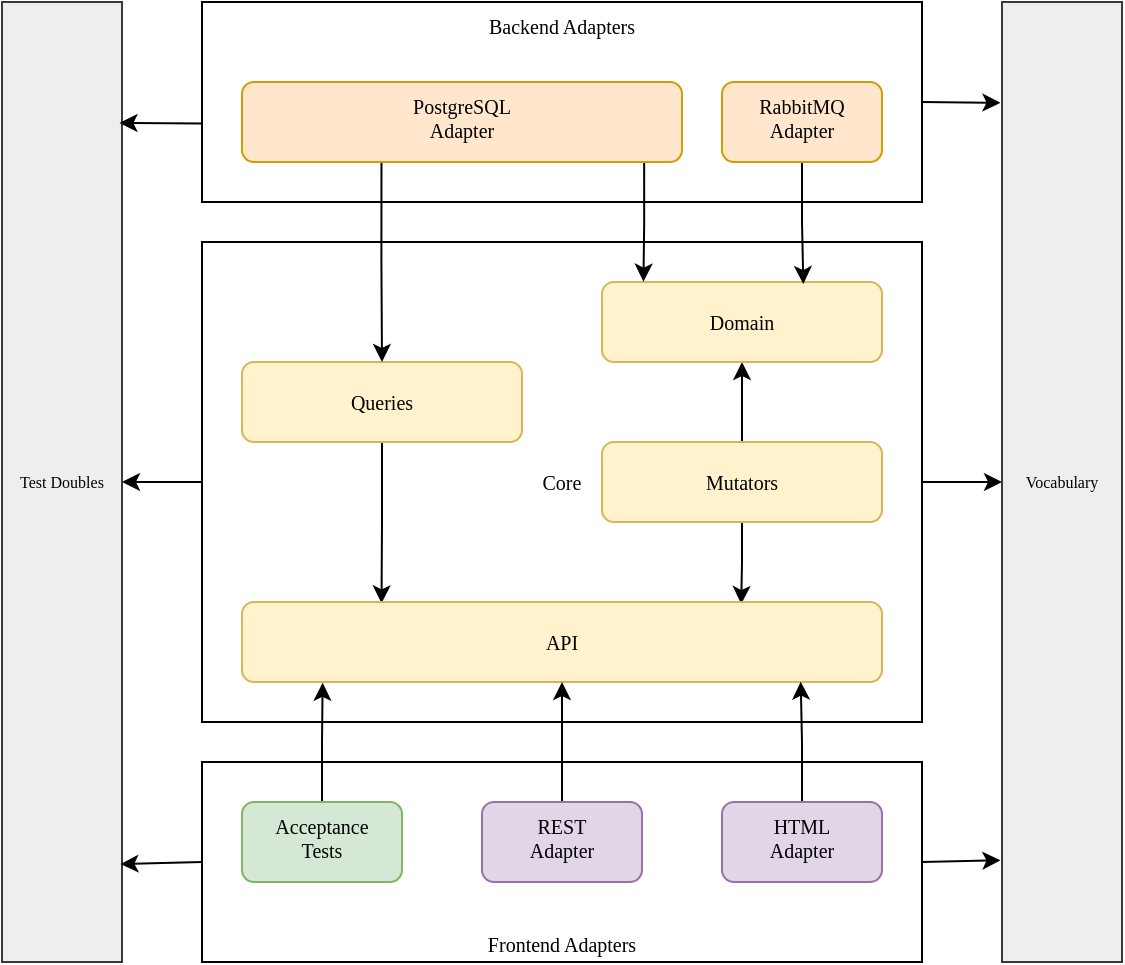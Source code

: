 <mxfile version="14.7.4" type="embed"><diagram id="23iRSUPoRavnBvh4doch" name="Page-1"><mxGraphModel dx="-244" dy="1454" grid="1" gridSize="10" guides="1" tooltips="1" connect="1" arrows="1" fold="1" page="1" pageScale="1" pageWidth="827" pageHeight="1169" math="0" shadow="0"><root><mxCell id="0"/><mxCell id="1" parent="0"/><mxCell id="29" value="Frontend Adapters" style="rounded=0;whiteSpace=wrap;html=1;shadow=0;glass=0;sketch=0;fontFamily=Verdana;fontSize=10;align=center;verticalAlign=bottom;" vertex="1" parent="1"><mxGeometry x="1020" y="360" width="360" height="100" as="geometry"/></mxCell><mxCell id="52" value="" style="edgeStyle=orthogonalEdgeStyle;rounded=0;orthogonalLoop=1;jettySize=auto;html=1;fontFamily=Verdana;fontSize=8;" edge="1" parent="1" source="16" target="48"><mxGeometry relative="1" as="geometry"/></mxCell><mxCell id="53" value="" style="edgeStyle=orthogonalEdgeStyle;rounded=0;orthogonalLoop=1;jettySize=auto;html=1;fontFamily=Verdana;fontSize=8;" edge="1" parent="1" source="16" target="45"><mxGeometry relative="1" as="geometry"/></mxCell><mxCell id="16" value="Core" style="rounded=0;whiteSpace=wrap;html=1;align=center;shadow=0;sketch=0;glass=0;verticalAlign=middle;fontFamily=Verdana;fontSize=10;" vertex="1" parent="1"><mxGeometry x="1020" y="100" width="360" height="240" as="geometry"/></mxCell><mxCell id="19" value="" style="edgeStyle=orthogonalEdgeStyle;rounded=0;orthogonalLoop=1;jettySize=auto;html=1;" edge="1" parent="1" source="8" target="10"><mxGeometry relative="1" as="geometry"/></mxCell><mxCell id="20" value="" style="edgeStyle=orthogonalEdgeStyle;rounded=0;orthogonalLoop=1;jettySize=auto;html=1;entryX=0.78;entryY=0.025;entryDx=0;entryDy=0;entryPerimeter=0;" edge="1" parent="1" source="8" target="11"><mxGeometry relative="1" as="geometry"/></mxCell><mxCell id="8" value="Mutators" style="rounded=1;whiteSpace=wrap;html=1;fontFamily=Verdana;fontSize=10;fillColor=#fff2cc;strokeColor=#d6b656;" vertex="1" parent="1"><mxGeometry x="1220" y="200" width="140" height="40" as="geometry"/></mxCell><mxCell id="17" value="" style="edgeStyle=orthogonalEdgeStyle;rounded=0;orthogonalLoop=1;jettySize=auto;html=1;entryX=0.218;entryY=0.017;entryDx=0;entryDy=0;entryPerimeter=0;" edge="1" parent="1" source="9" target="11"><mxGeometry relative="1" as="geometry"/></mxCell><mxCell id="9" value="Queries" style="rounded=1;whiteSpace=wrap;html=1;fontFamily=Verdana;fontSize=10;fillColor=#fff2cc;strokeColor=#d6b656;" vertex="1" parent="1"><mxGeometry x="1040" y="160" width="140" height="40" as="geometry"/></mxCell><mxCell id="10" value="Domain" style="rounded=1;whiteSpace=wrap;html=1;fontFamily=Verdana;fontSize=10;fillColor=#fff2cc;strokeColor=#d6b656;" vertex="1" parent="1"><mxGeometry x="1220" y="120" width="140" height="40" as="geometry"/></mxCell><mxCell id="11" value="API" style="rounded=1;whiteSpace=wrap;html=1;fontFamily=Verdana;fontSize=10;fillColor=#fff2cc;strokeColor=#d6b656;" vertex="1" parent="1"><mxGeometry x="1040" y="280" width="320" height="40" as="geometry"/></mxCell><mxCell id="24" value="" style="edgeStyle=orthogonalEdgeStyle;rounded=0;orthogonalLoop=1;jettySize=auto;html=1;fontFamily=Verdana;fontSize=10;entryX=0.126;entryY=1.01;entryDx=0;entryDy=0;entryPerimeter=0;" edge="1" parent="1" source="22" target="11"><mxGeometry relative="1" as="geometry"/></mxCell><mxCell id="22" value="Acceptance&lt;br&gt;Tests" style="rounded=1;whiteSpace=wrap;html=1;shadow=0;glass=0;sketch=0;fontFamily=Verdana;fontSize=10;align=center;verticalAlign=top;fillColor=#d5e8d4;strokeColor=#82b366;" vertex="1" parent="1"><mxGeometry x="1040" y="380" width="80" height="40" as="geometry"/></mxCell><mxCell id="27" value="" style="edgeStyle=orthogonalEdgeStyle;rounded=0;orthogonalLoop=1;jettySize=auto;html=1;fontFamily=Verdana;fontSize=10;" edge="1" parent="1" source="25" target="11"><mxGeometry relative="1" as="geometry"/></mxCell><mxCell id="25" value="REST&lt;br&gt;Adapter" style="rounded=1;whiteSpace=wrap;html=1;shadow=0;glass=0;sketch=0;fontFamily=Verdana;fontSize=10;align=center;verticalAlign=top;fillColor=#e1d5e7;strokeColor=#9673a6;" vertex="1" parent="1"><mxGeometry x="1160" y="380" width="80" height="40" as="geometry"/></mxCell><mxCell id="28" value="" style="edgeStyle=orthogonalEdgeStyle;rounded=0;orthogonalLoop=1;jettySize=auto;html=1;fontFamily=Verdana;fontSize=10;entryX=0.873;entryY=0.996;entryDx=0;entryDy=0;entryPerimeter=0;" edge="1" parent="1" source="26" target="11"><mxGeometry relative="1" as="geometry"/></mxCell><mxCell id="26" value="HTML&lt;br&gt;Adapter" style="rounded=1;whiteSpace=wrap;html=1;shadow=0;glass=0;sketch=0;fontFamily=Verdana;fontSize=10;align=center;verticalAlign=top;fillColor=#e1d5e7;strokeColor=#9673a6;" vertex="1" parent="1"><mxGeometry x="1280" y="380" width="80" height="40" as="geometry"/></mxCell><mxCell id="30" value="Backend Adapters" style="rounded=0;whiteSpace=wrap;html=1;shadow=0;glass=0;sketch=0;fontFamily=Verdana;fontSize=10;gradientColor=none;align=center;verticalAlign=top;" vertex="1" parent="1"><mxGeometry x="1020" y="-20" width="360" height="100" as="geometry"/></mxCell><mxCell id="41" value="" style="edgeStyle=orthogonalEdgeStyle;rounded=0;orthogonalLoop=1;jettySize=auto;html=1;fontFamily=Verdana;fontSize=10;entryX=0.148;entryY=-0.004;entryDx=0;entryDy=0;entryPerimeter=0;exitX=0.914;exitY=0.992;exitDx=0;exitDy=0;exitPerimeter=0;" edge="1" parent="1" source="31" target="10"><mxGeometry relative="1" as="geometry"><mxPoint x="1241" y="62" as="sourcePoint"/></mxGeometry></mxCell><mxCell id="43" value="" style="edgeStyle=orthogonalEdgeStyle;rounded=0;orthogonalLoop=1;jettySize=auto;html=1;fontFamily=Verdana;fontSize=10;exitX=0.317;exitY=0.98;exitDx=0;exitDy=0;exitPerimeter=0;" edge="1" parent="1" source="31" target="9"><mxGeometry relative="1" as="geometry"/></mxCell><mxCell id="31" value="PostgreSQL&lt;br&gt;Adapter" style="rounded=1;whiteSpace=wrap;html=1;shadow=0;glass=0;sketch=0;fontFamily=Verdana;fontSize=10;align=center;verticalAlign=top;fillColor=#ffe6cc;strokeColor=#d79b00;" vertex="1" parent="1"><mxGeometry x="1040" y="20" width="220" height="40" as="geometry"/></mxCell><mxCell id="36" value="" style="edgeStyle=orthogonalEdgeStyle;rounded=0;orthogonalLoop=1;jettySize=auto;html=1;fontFamily=Verdana;fontSize=10;entryX=0.719;entryY=0.025;entryDx=0;entryDy=0;entryPerimeter=0;" edge="1" parent="1" source="35" target="10"><mxGeometry relative="1" as="geometry"/></mxCell><mxCell id="35" value="RabbitMQ&lt;br&gt;Adapter" style="rounded=1;whiteSpace=wrap;html=1;shadow=0;glass=0;sketch=0;fontFamily=Verdana;fontSize=10;align=center;verticalAlign=top;fillColor=#ffe6cc;strokeColor=#d79b00;" vertex="1" parent="1"><mxGeometry x="1280" y="20" width="80" height="40" as="geometry"/></mxCell><mxCell id="45" value="Vocabulary" style="rounded=0;whiteSpace=wrap;html=1;shadow=0;glass=0;sketch=0;fontFamily=Verdana;fontSize=8;align=center;verticalAlign=middle;fillColor=#eeeeee;strokeColor=#36393d;" vertex="1" parent="1"><mxGeometry x="1420" y="-20" width="60" height="480" as="geometry"/></mxCell><mxCell id="48" value="Test Doubles" style="rounded=0;whiteSpace=wrap;html=1;shadow=0;glass=0;sketch=0;fontFamily=Verdana;fontSize=8;align=center;verticalAlign=middle;fillColor=#eeeeee;strokeColor=#36393d;" vertex="1" parent="1"><mxGeometry x="920" y="-20" width="60" height="480" as="geometry"/></mxCell><mxCell id="49" value="" style="endArrow=classic;html=1;fontFamily=Verdana;fontSize=8;exitX=-0.001;exitY=0.608;exitDx=0;exitDy=0;exitPerimeter=0;entryX=0.979;entryY=0.126;entryDx=0;entryDy=0;entryPerimeter=0;" edge="1" parent="1" source="30" target="48"><mxGeometry width="50" height="50" relative="1" as="geometry"><mxPoint x="1060" y="130" as="sourcePoint"/><mxPoint x="1110" y="80" as="targetPoint"/></mxGeometry></mxCell><mxCell id="51" value="" style="endArrow=classic;html=1;fontFamily=Verdana;fontSize=8;exitX=0;exitY=0.5;exitDx=0;exitDy=0;entryX=0.987;entryY=0.898;entryDx=0;entryDy=0;entryPerimeter=0;" edge="1" parent="1" source="29" target="48"><mxGeometry width="50" height="50" relative="1" as="geometry"><mxPoint x="1060" y="460" as="sourcePoint"/><mxPoint x="1110" y="410" as="targetPoint"/></mxGeometry></mxCell><mxCell id="54" value="" style="endArrow=classic;html=1;fontFamily=Verdana;fontSize=8;exitX=1;exitY=0.5;exitDx=0;exitDy=0;entryX=-0.013;entryY=0.894;entryDx=0;entryDy=0;entryPerimeter=0;" edge="1" parent="1" source="29" target="45"><mxGeometry width="50" height="50" relative="1" as="geometry"><mxPoint x="1310" y="380" as="sourcePoint"/><mxPoint x="1360" y="330" as="targetPoint"/></mxGeometry></mxCell><mxCell id="55" value="" style="endArrow=classic;html=1;fontFamily=Verdana;fontSize=8;exitX=1;exitY=0.5;exitDx=0;exitDy=0;entryX=-0.013;entryY=0.105;entryDx=0;entryDy=0;entryPerimeter=0;" edge="1" parent="1" source="30" target="45"><mxGeometry width="50" height="50" relative="1" as="geometry"><mxPoint x="1310" y="120" as="sourcePoint"/><mxPoint x="1360" y="70" as="targetPoint"/></mxGeometry></mxCell></root></mxGraphModel></diagram></mxfile>